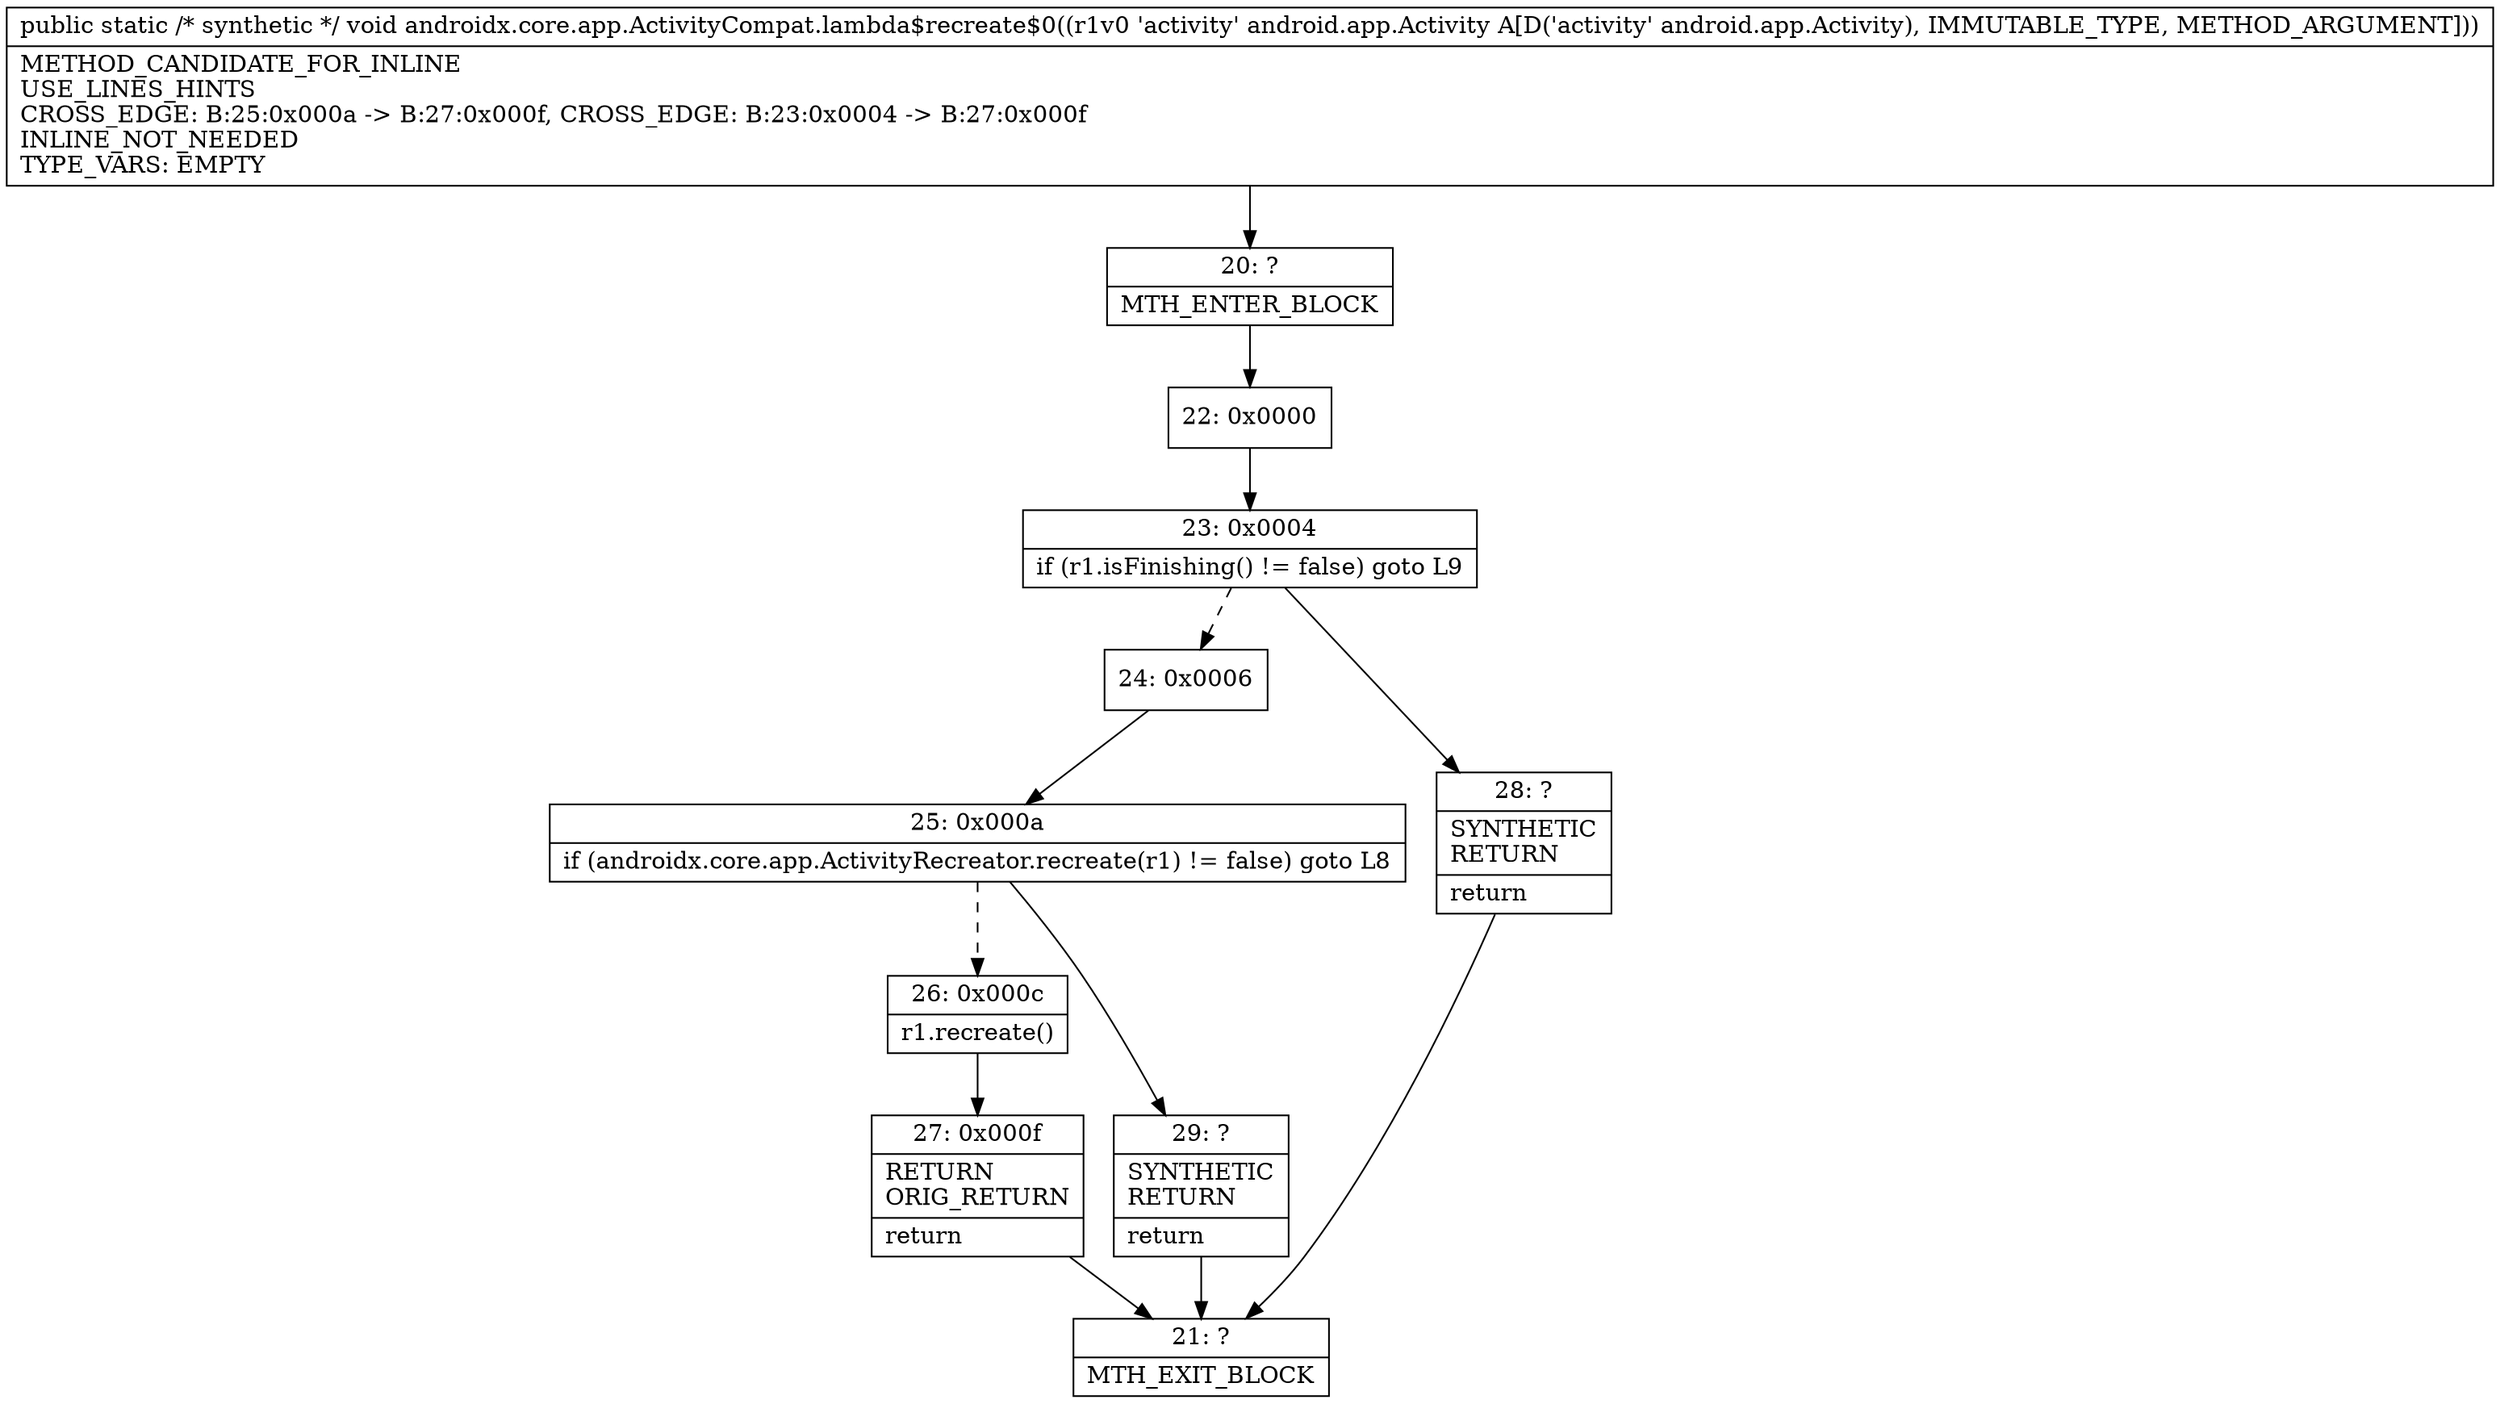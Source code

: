 digraph "CFG forandroidx.core.app.ActivityCompat.lambda$recreate$0(Landroid\/app\/Activity;)V" {
Node_20 [shape=record,label="{20\:\ ?|MTH_ENTER_BLOCK\l}"];
Node_22 [shape=record,label="{22\:\ 0x0000}"];
Node_23 [shape=record,label="{23\:\ 0x0004|if (r1.isFinishing() != false) goto L9\l}"];
Node_24 [shape=record,label="{24\:\ 0x0006}"];
Node_25 [shape=record,label="{25\:\ 0x000a|if (androidx.core.app.ActivityRecreator.recreate(r1) != false) goto L8\l}"];
Node_26 [shape=record,label="{26\:\ 0x000c|r1.recreate()\l}"];
Node_27 [shape=record,label="{27\:\ 0x000f|RETURN\lORIG_RETURN\l|return\l}"];
Node_21 [shape=record,label="{21\:\ ?|MTH_EXIT_BLOCK\l}"];
Node_29 [shape=record,label="{29\:\ ?|SYNTHETIC\lRETURN\l|return\l}"];
Node_28 [shape=record,label="{28\:\ ?|SYNTHETIC\lRETURN\l|return\l}"];
MethodNode[shape=record,label="{public static \/* synthetic *\/ void androidx.core.app.ActivityCompat.lambda$recreate$0((r1v0 'activity' android.app.Activity A[D('activity' android.app.Activity), IMMUTABLE_TYPE, METHOD_ARGUMENT]))  | METHOD_CANDIDATE_FOR_INLINE\lUSE_LINES_HINTS\lCROSS_EDGE: B:25:0x000a \-\> B:27:0x000f, CROSS_EDGE: B:23:0x0004 \-\> B:27:0x000f\lINLINE_NOT_NEEDED\lTYPE_VARS: EMPTY\l}"];
MethodNode -> Node_20;Node_20 -> Node_22;
Node_22 -> Node_23;
Node_23 -> Node_24[style=dashed];
Node_23 -> Node_28;
Node_24 -> Node_25;
Node_25 -> Node_26[style=dashed];
Node_25 -> Node_29;
Node_26 -> Node_27;
Node_27 -> Node_21;
Node_29 -> Node_21;
Node_28 -> Node_21;
}

